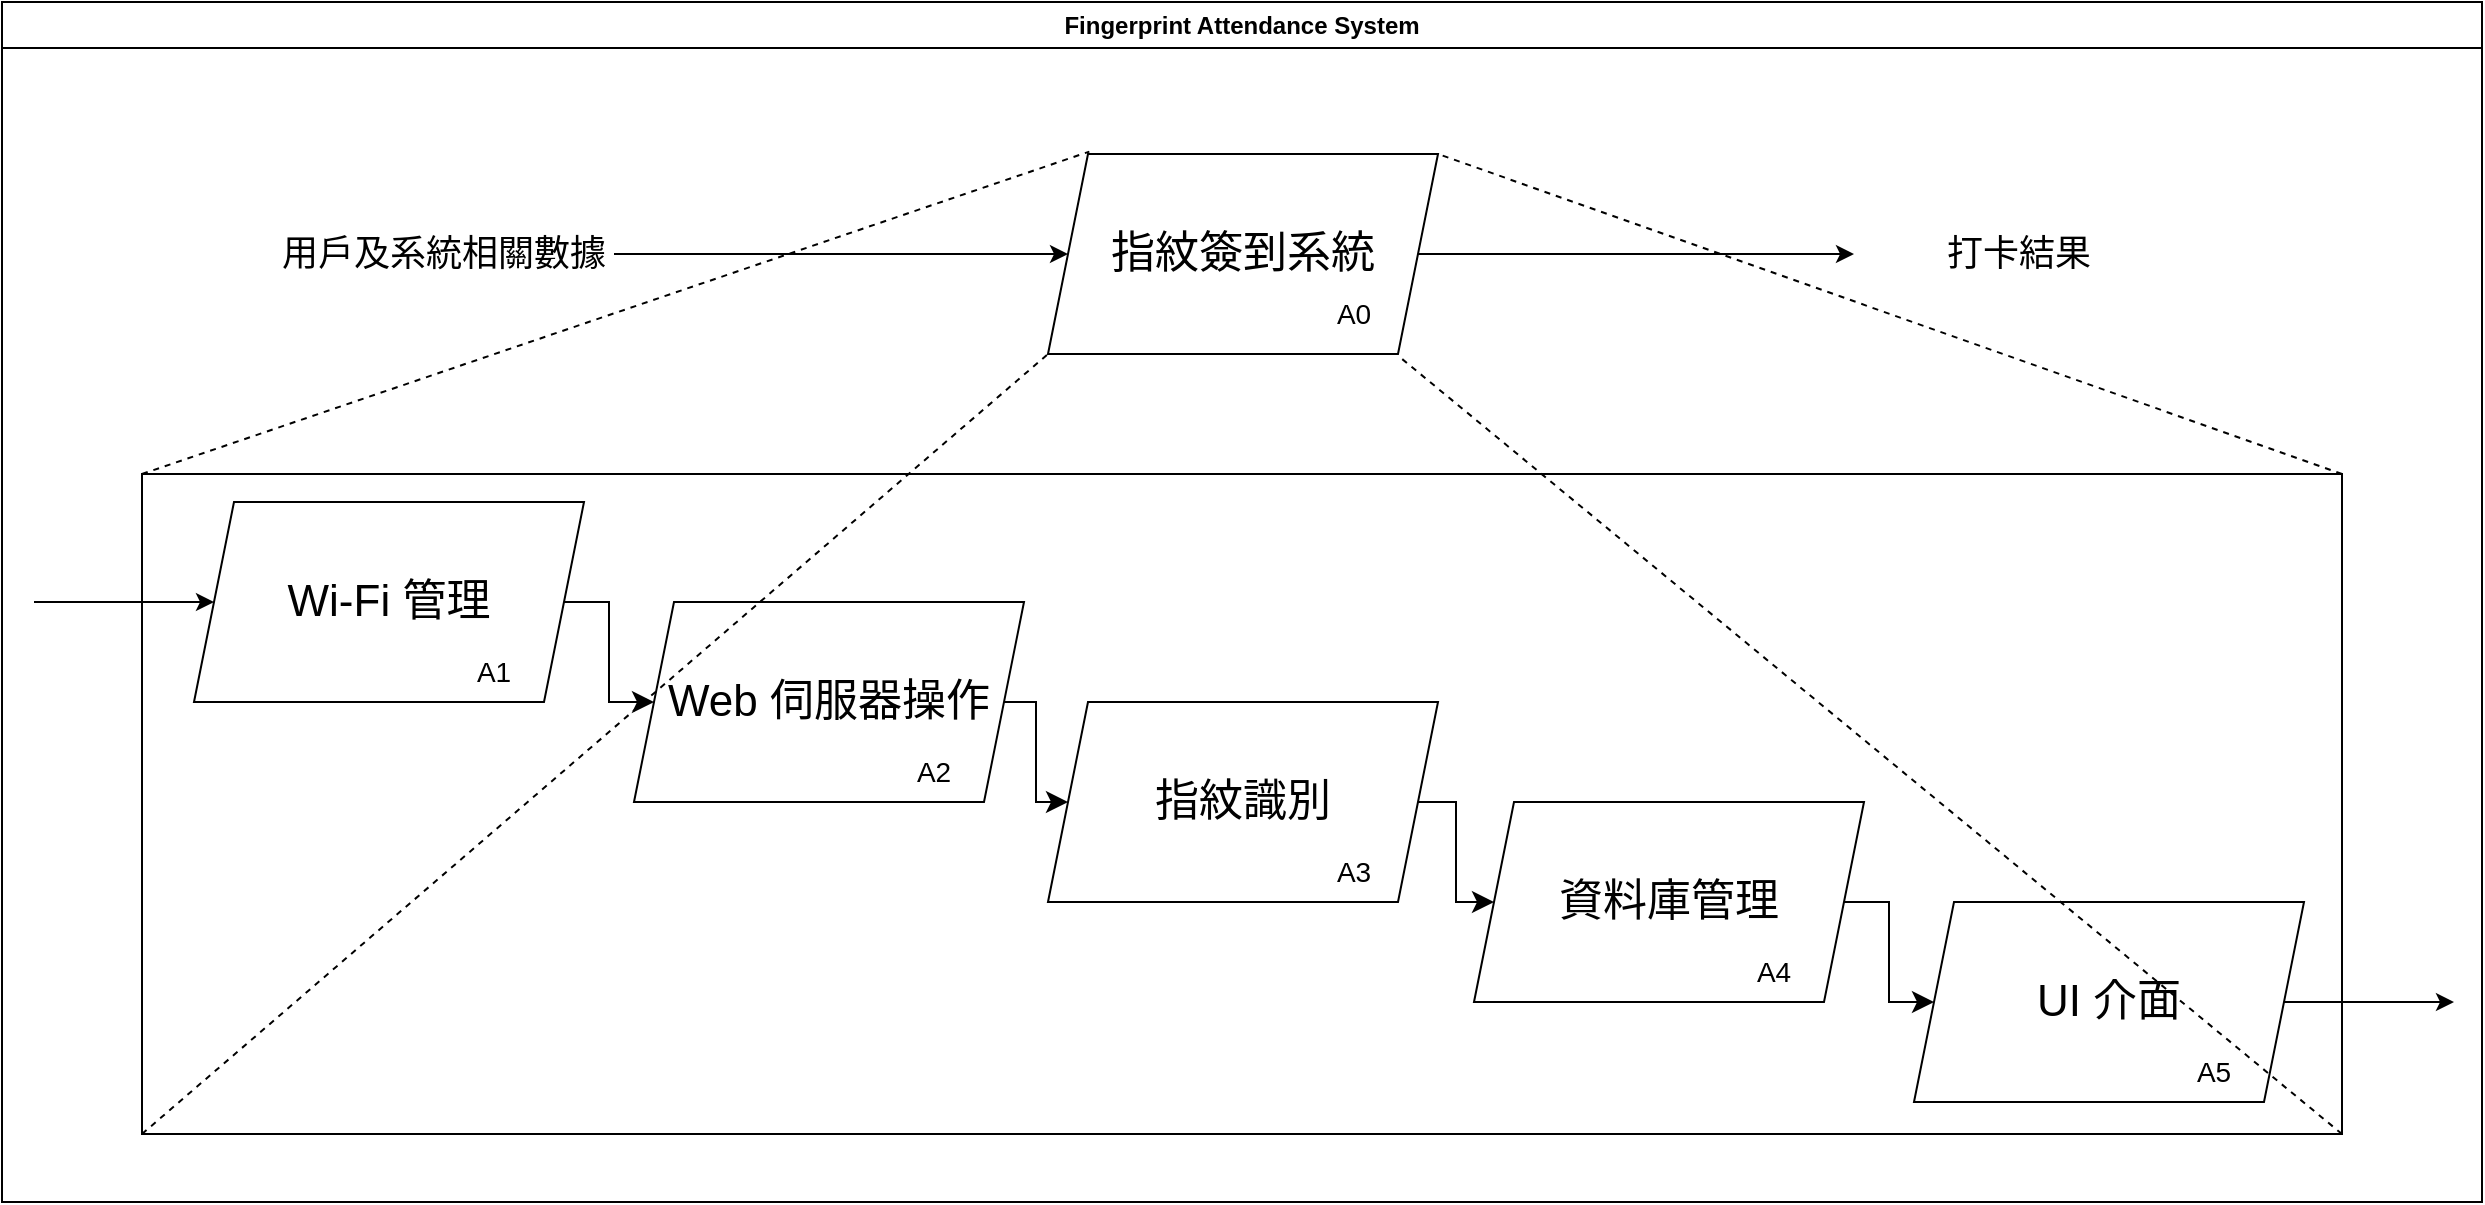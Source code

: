 <mxfile version="22.1.11" type="device">
  <diagram id="VUPCrrjHEeE_5dmQ4aHO" name="第 1 页">
    <mxGraphModel dx="2459" dy="556" grid="1" gridSize="10" guides="1" tooltips="1" connect="1" arrows="1" fold="1" page="1" pageScale="1" pageWidth="1169" pageHeight="827" math="0" shadow="0">
      <root>
        <mxCell id="0" />
        <mxCell id="1" parent="0" />
        <mxCell id="Bzr7LH3LYIl0aywDg5R7-12" value="" style="rounded=0;whiteSpace=wrap;html=1;" parent="1" vertex="1">
          <mxGeometry x="34" y="300" width="1100" height="330" as="geometry" />
        </mxCell>
        <mxCell id="Bzr7LH3LYIl0aywDg5R7-1" value="&lt;font style=&quot;font-size: 22px;&quot;&gt;指紋簽到系統&lt;/font&gt;" style="shape=parallelogram;perimeter=parallelogramPerimeter;whiteSpace=wrap;html=1;fixedSize=1;" parent="1" vertex="1">
          <mxGeometry x="487" y="140" width="195" height="100" as="geometry" />
        </mxCell>
        <mxCell id="Bzr7LH3LYIl0aywDg5R7-2" value="&lt;font style=&quot;font-size: 22px;&quot;&gt;指紋識別&lt;/font&gt;" style="shape=parallelogram;perimeter=parallelogramPerimeter;whiteSpace=wrap;html=1;fixedSize=1;" parent="1" vertex="1">
          <mxGeometry x="487" y="414" width="195" height="100" as="geometry" />
        </mxCell>
        <mxCell id="Bzr7LH3LYIl0aywDg5R7-3" value="&lt;font style=&quot;font-size: 22px;&quot;&gt;Web 伺服器操作&lt;/font&gt;" style="shape=parallelogram;perimeter=parallelogramPerimeter;whiteSpace=wrap;html=1;fixedSize=1;" parent="1" vertex="1">
          <mxGeometry x="280" y="364" width="195" height="100" as="geometry" />
        </mxCell>
        <mxCell id="Bzr7LH3LYIl0aywDg5R7-4" value="&lt;font style=&quot;font-size: 22px;&quot;&gt;Wi-Fi 管理&lt;/font&gt;" style="shape=parallelogram;perimeter=parallelogramPerimeter;whiteSpace=wrap;html=1;fixedSize=1;" parent="1" vertex="1">
          <mxGeometry x="60" y="314" width="195" height="100" as="geometry" />
        </mxCell>
        <mxCell id="Bzr7LH3LYIl0aywDg5R7-5" value="&lt;font style=&quot;font-size: 22px;&quot;&gt;資料庫管理&lt;/font&gt;" style="shape=parallelogram;perimeter=parallelogramPerimeter;whiteSpace=wrap;html=1;fixedSize=1;" parent="1" vertex="1">
          <mxGeometry x="700" y="464" width="195" height="100" as="geometry" />
        </mxCell>
        <mxCell id="Bzr7LH3LYIl0aywDg5R7-6" value="&lt;font style=&quot;font-size: 22px;&quot;&gt;UI 介面&lt;/font&gt;" style="shape=parallelogram;perimeter=parallelogramPerimeter;whiteSpace=wrap;html=1;fixedSize=1;" parent="1" vertex="1">
          <mxGeometry x="920" y="514" width="195" height="100" as="geometry" />
        </mxCell>
        <mxCell id="Bzr7LH3LYIl0aywDg5R7-13" value="" style="endArrow=none;dashed=1;html=1;rounded=0;entryX=0.106;entryY=-0.012;entryDx=0;entryDy=0;entryPerimeter=0;exitX=0;exitY=0;exitDx=0;exitDy=0;" parent="1" source="Bzr7LH3LYIl0aywDg5R7-12" target="Bzr7LH3LYIl0aywDg5R7-1" edge="1">
          <mxGeometry width="50" height="50" relative="1" as="geometry">
            <mxPoint x="510" y="410" as="sourcePoint" />
            <mxPoint x="560" y="360" as="targetPoint" />
          </mxGeometry>
        </mxCell>
        <mxCell id="Bzr7LH3LYIl0aywDg5R7-14" value="" style="endArrow=none;dashed=1;html=1;rounded=0;entryX=0;entryY=1;entryDx=0;entryDy=0;exitX=0;exitY=1;exitDx=0;exitDy=0;" parent="1" source="Bzr7LH3LYIl0aywDg5R7-12" target="Bzr7LH3LYIl0aywDg5R7-1" edge="1">
          <mxGeometry width="50" height="50" relative="1" as="geometry">
            <mxPoint x="510" y="410" as="sourcePoint" />
            <mxPoint x="560" y="360" as="targetPoint" />
          </mxGeometry>
        </mxCell>
        <mxCell id="Bzr7LH3LYIl0aywDg5R7-15" value="" style="endArrow=none;dashed=1;html=1;rounded=0;entryX=1;entryY=0;entryDx=0;entryDy=0;exitX=1;exitY=0;exitDx=0;exitDy=0;" parent="1" source="Bzr7LH3LYIl0aywDg5R7-12" target="Bzr7LH3LYIl0aywDg5R7-1" edge="1">
          <mxGeometry width="50" height="50" relative="1" as="geometry">
            <mxPoint x="510" y="410" as="sourcePoint" />
            <mxPoint x="560" y="360" as="targetPoint" />
          </mxGeometry>
        </mxCell>
        <mxCell id="Bzr7LH3LYIl0aywDg5R7-16" value="" style="endArrow=none;dashed=1;html=1;rounded=0;exitX=1;exitY=1;exitDx=0;exitDy=0;entryX=0.908;entryY=1.025;entryDx=0;entryDy=0;entryPerimeter=0;" parent="1" source="Bzr7LH3LYIl0aywDg5R7-12" target="Bzr7LH3LYIl0aywDg5R7-1" edge="1">
          <mxGeometry width="50" height="50" relative="1" as="geometry">
            <mxPoint x="510" y="410" as="sourcePoint" />
            <mxPoint x="660" y="180" as="targetPoint" />
          </mxGeometry>
        </mxCell>
        <mxCell id="Bzr7LH3LYIl0aywDg5R7-18" value="&lt;font style=&quot;font-size: 14px;&quot;&gt;A1&lt;br&gt;&lt;/font&gt;" style="text;strokeColor=none;align=center;fillColor=none;html=1;verticalAlign=middle;whiteSpace=wrap;rounded=0;" parent="1" vertex="1">
          <mxGeometry x="180" y="384" width="60" height="30" as="geometry" />
        </mxCell>
        <mxCell id="Bzr7LH3LYIl0aywDg5R7-19" value="&lt;font style=&quot;font-size: 14px;&quot;&gt;A2&lt;/font&gt;" style="text;strokeColor=none;align=center;fillColor=none;html=1;verticalAlign=middle;whiteSpace=wrap;rounded=0;" parent="1" vertex="1">
          <mxGeometry x="400" y="434" width="60" height="30" as="geometry" />
        </mxCell>
        <mxCell id="Bzr7LH3LYIl0aywDg5R7-20" value="&lt;font style=&quot;font-size: 14px;&quot;&gt;A3&lt;/font&gt;" style="text;strokeColor=none;align=center;fillColor=none;html=1;verticalAlign=middle;whiteSpace=wrap;rounded=0;" parent="1" vertex="1">
          <mxGeometry x="610" y="484" width="60" height="30" as="geometry" />
        </mxCell>
        <mxCell id="Bzr7LH3LYIl0aywDg5R7-21" value="&lt;font style=&quot;font-size: 14px;&quot;&gt;A4&lt;/font&gt;" style="text;strokeColor=none;align=center;fillColor=none;html=1;verticalAlign=middle;whiteSpace=wrap;rounded=0;" parent="1" vertex="1">
          <mxGeometry x="820" y="534" width="60" height="30" as="geometry" />
        </mxCell>
        <mxCell id="Bzr7LH3LYIl0aywDg5R7-22" value="&lt;font style=&quot;font-size: 14px;&quot;&gt;A5&lt;/font&gt;" style="text;strokeColor=none;align=center;fillColor=none;html=1;verticalAlign=middle;whiteSpace=wrap;rounded=0;" parent="1" vertex="1">
          <mxGeometry x="1040" y="584" width="60" height="30" as="geometry" />
        </mxCell>
        <mxCell id="Bzr7LH3LYIl0aywDg5R7-23" value="" style="endArrow=classic;html=1;rounded=0;entryX=0;entryY=0.5;entryDx=0;entryDy=0;" parent="1" target="Bzr7LH3LYIl0aywDg5R7-4" edge="1">
          <mxGeometry width="50" height="50" relative="1" as="geometry">
            <mxPoint x="-20" y="364" as="sourcePoint" />
            <mxPoint x="560" y="360" as="targetPoint" />
          </mxGeometry>
        </mxCell>
        <mxCell id="Bzr7LH3LYIl0aywDg5R7-28" value="" style="edgeStyle=elbowEdgeStyle;elbow=horizontal;endArrow=classic;html=1;curved=0;rounded=0;endSize=8;startSize=8;exitX=1;exitY=0.5;exitDx=0;exitDy=0;entryX=0;entryY=0.5;entryDx=0;entryDy=0;" parent="1" source="Bzr7LH3LYIl0aywDg5R7-4" target="Bzr7LH3LYIl0aywDg5R7-3" edge="1">
          <mxGeometry width="50" height="50" relative="1" as="geometry">
            <mxPoint x="510" y="410" as="sourcePoint" />
            <mxPoint x="560" y="360" as="targetPoint" />
          </mxGeometry>
        </mxCell>
        <mxCell id="Bzr7LH3LYIl0aywDg5R7-29" value="" style="edgeStyle=elbowEdgeStyle;elbow=horizontal;endArrow=classic;html=1;curved=0;rounded=0;endSize=8;startSize=8;exitX=1;exitY=0.5;exitDx=0;exitDy=0;entryX=0;entryY=0.5;entryDx=0;entryDy=0;" parent="1" source="Bzr7LH3LYIl0aywDg5R7-3" target="Bzr7LH3LYIl0aywDg5R7-2" edge="1">
          <mxGeometry width="50" height="50" relative="1" as="geometry">
            <mxPoint x="510" y="410" as="sourcePoint" />
            <mxPoint x="560" y="360" as="targetPoint" />
          </mxGeometry>
        </mxCell>
        <mxCell id="Bzr7LH3LYIl0aywDg5R7-30" value="" style="edgeStyle=elbowEdgeStyle;elbow=horizontal;endArrow=classic;html=1;curved=0;rounded=0;endSize=8;startSize=8;exitX=1;exitY=0.5;exitDx=0;exitDy=0;entryX=0;entryY=0.5;entryDx=0;entryDy=0;" parent="1" source="Bzr7LH3LYIl0aywDg5R7-2" target="Bzr7LH3LYIl0aywDg5R7-5" edge="1">
          <mxGeometry width="50" height="50" relative="1" as="geometry">
            <mxPoint x="510" y="410" as="sourcePoint" />
            <mxPoint x="560" y="360" as="targetPoint" />
          </mxGeometry>
        </mxCell>
        <mxCell id="Bzr7LH3LYIl0aywDg5R7-31" value="" style="edgeStyle=elbowEdgeStyle;elbow=horizontal;endArrow=classic;html=1;curved=0;rounded=0;endSize=8;startSize=8;exitX=1;exitY=0.5;exitDx=0;exitDy=0;entryX=0;entryY=0.5;entryDx=0;entryDy=0;" parent="1" source="Bzr7LH3LYIl0aywDg5R7-5" target="Bzr7LH3LYIl0aywDg5R7-6" edge="1">
          <mxGeometry width="50" height="50" relative="1" as="geometry">
            <mxPoint x="510" y="410" as="sourcePoint" />
            <mxPoint x="560" y="360" as="targetPoint" />
          </mxGeometry>
        </mxCell>
        <mxCell id="Bzr7LH3LYIl0aywDg5R7-35" value="" style="endArrow=classic;html=1;rounded=0;exitX=1;exitY=0.5;exitDx=0;exitDy=0;" parent="1" source="Bzr7LH3LYIl0aywDg5R7-6" edge="1">
          <mxGeometry width="50" height="50" relative="1" as="geometry">
            <mxPoint x="510" y="410" as="sourcePoint" />
            <mxPoint x="1190" y="564" as="targetPoint" />
          </mxGeometry>
        </mxCell>
        <mxCell id="Bzr7LH3LYIl0aywDg5R7-36" value="" style="endArrow=classic;html=1;rounded=0;entryX=0;entryY=0.5;entryDx=0;entryDy=0;" parent="1" target="Bzr7LH3LYIl0aywDg5R7-1" edge="1">
          <mxGeometry width="50" height="50" relative="1" as="geometry">
            <mxPoint x="270" y="190" as="sourcePoint" />
            <mxPoint x="560" y="360" as="targetPoint" />
          </mxGeometry>
        </mxCell>
        <mxCell id="Bzr7LH3LYIl0aywDg5R7-37" value="" style="endArrow=classic;html=1;rounded=0;exitX=1;exitY=0.5;exitDx=0;exitDy=0;" parent="1" source="Bzr7LH3LYIl0aywDg5R7-1" edge="1">
          <mxGeometry width="50" height="50" relative="1" as="geometry">
            <mxPoint x="510" y="410" as="sourcePoint" />
            <mxPoint x="890" y="190" as="targetPoint" />
          </mxGeometry>
        </mxCell>
        <mxCell id="Bzr7LH3LYIl0aywDg5R7-38" value="&lt;font style=&quot;font-size: 18px;&quot;&gt;用戶及系統相關數據&lt;/font&gt;" style="text;strokeColor=none;align=center;fillColor=none;html=1;verticalAlign=middle;whiteSpace=wrap;rounded=0;" parent="1" vertex="1">
          <mxGeometry x="100" y="175" width="170" height="30" as="geometry" />
        </mxCell>
        <mxCell id="Bzr7LH3LYIl0aywDg5R7-39" value="&lt;span style=&quot;font-size: 18px;&quot;&gt;打卡結果&lt;/span&gt;" style="text;strokeColor=none;align=center;fillColor=none;html=1;verticalAlign=middle;whiteSpace=wrap;rounded=0;" parent="1" vertex="1">
          <mxGeometry x="895" y="175" width="155" height="30" as="geometry" />
        </mxCell>
        <mxCell id="MBl-QrmTGhOZfTzYXRKG-2" value="Fingerprint Attendance System" style="swimlane;whiteSpace=wrap;html=1;" parent="1" vertex="1">
          <mxGeometry x="-36" y="64" width="1240" height="600" as="geometry" />
        </mxCell>
        <mxCell id="Bzr7LH3LYIl0aywDg5R7-17" value="&lt;font style=&quot;font-size: 14px;&quot;&gt;A0&lt;/font&gt;" style="text;strokeColor=none;align=center;fillColor=none;html=1;verticalAlign=middle;whiteSpace=wrap;rounded=0;" parent="MBl-QrmTGhOZfTzYXRKG-2" vertex="1">
          <mxGeometry x="646" y="141" width="60" height="30" as="geometry" />
        </mxCell>
      </root>
    </mxGraphModel>
  </diagram>
</mxfile>
